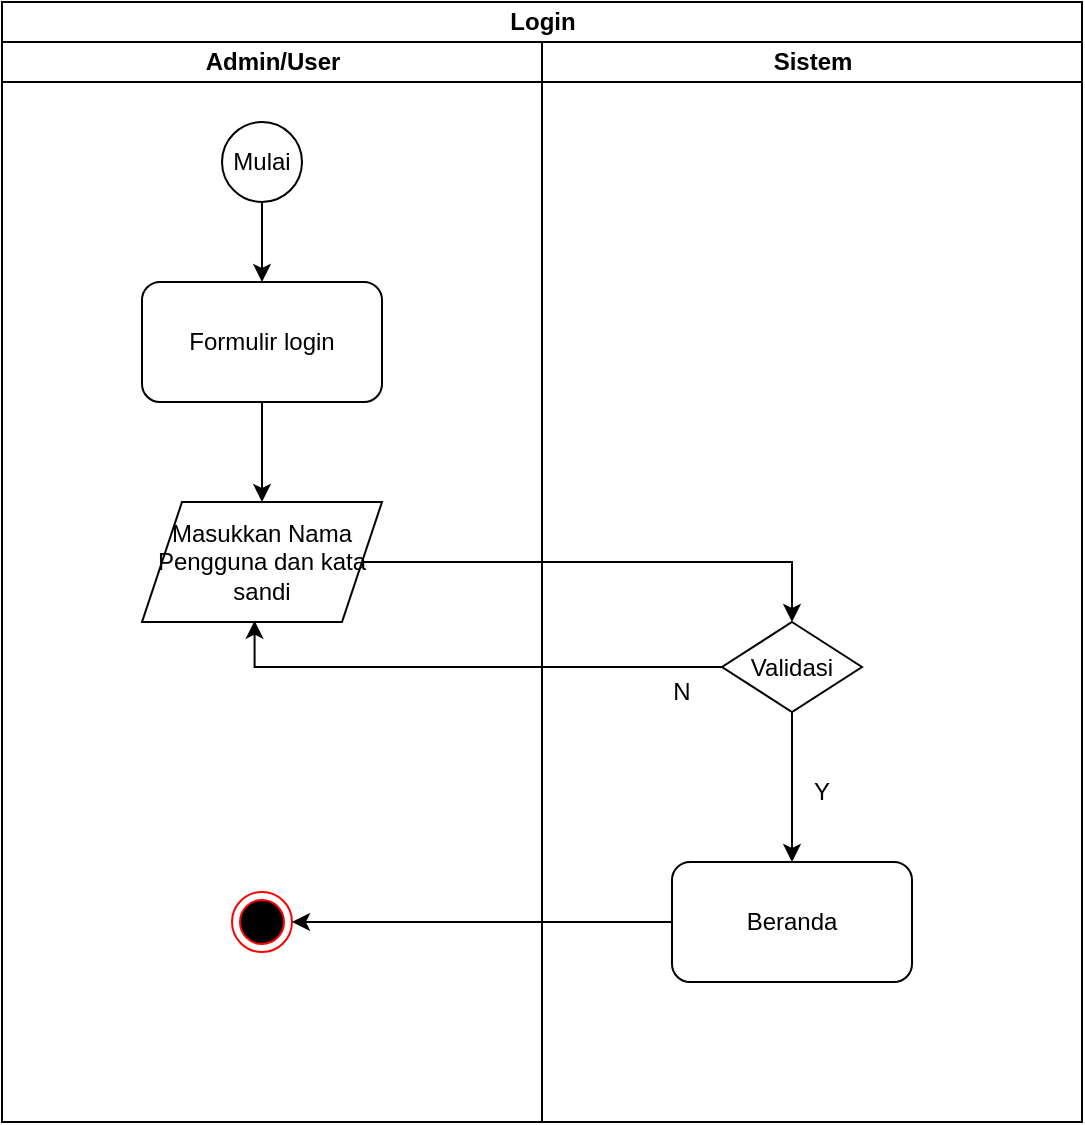 <mxfile version="24.2.8" type="github">
  <diagram name="Page-1" id="4k5wG5B2SytiDILw_4JH">
    <mxGraphModel dx="1060" dy="680" grid="1" gridSize="10" guides="1" tooltips="1" connect="1" arrows="1" fold="1" page="1" pageScale="1" pageWidth="1100" pageHeight="850" math="0" shadow="0">
      <root>
        <mxCell id="0" />
        <mxCell id="1" parent="0" />
        <mxCell id="JaVjKlOENX6-CNTT5vU8-8" value="Login" style="swimlane;childLayout=stackLayout;resizeParent=1;resizeParentMax=0;startSize=20;html=1;" vertex="1" parent="1">
          <mxGeometry x="180" y="80" width="540" height="560" as="geometry" />
        </mxCell>
        <mxCell id="JaVjKlOENX6-CNTT5vU8-9" value="Admin/User" style="swimlane;startSize=20;html=1;" vertex="1" parent="JaVjKlOENX6-CNTT5vU8-8">
          <mxGeometry y="20" width="270" height="540" as="geometry" />
        </mxCell>
        <mxCell id="JaVjKlOENX6-CNTT5vU8-31" style="edgeStyle=orthogonalEdgeStyle;rounded=0;orthogonalLoop=1;jettySize=auto;html=1;entryX=0.5;entryY=0;entryDx=0;entryDy=0;" edge="1" parent="JaVjKlOENX6-CNTT5vU8-9" source="JaVjKlOENX6-CNTT5vU8-13" target="JaVjKlOENX6-CNTT5vU8-14">
          <mxGeometry relative="1" as="geometry" />
        </mxCell>
        <mxCell id="JaVjKlOENX6-CNTT5vU8-13" value="&lt;div&gt;Mulai&lt;/div&gt;" style="ellipse;whiteSpace=wrap;html=1;aspect=fixed;" vertex="1" parent="JaVjKlOENX6-CNTT5vU8-9">
          <mxGeometry x="110" y="40" width="40" height="40" as="geometry" />
        </mxCell>
        <mxCell id="JaVjKlOENX6-CNTT5vU8-16" value="" style="edgeStyle=orthogonalEdgeStyle;rounded=0;orthogonalLoop=1;jettySize=auto;html=1;entryX=0.5;entryY=0;entryDx=0;entryDy=0;" edge="1" parent="JaVjKlOENX6-CNTT5vU8-9" source="JaVjKlOENX6-CNTT5vU8-14" target="JaVjKlOENX6-CNTT5vU8-17">
          <mxGeometry relative="1" as="geometry">
            <mxPoint x="135" y="260" as="targetPoint" />
          </mxGeometry>
        </mxCell>
        <mxCell id="JaVjKlOENX6-CNTT5vU8-14" value="Formulir login" style="rounded=1;whiteSpace=wrap;html=1;" vertex="1" parent="JaVjKlOENX6-CNTT5vU8-9">
          <mxGeometry x="70" y="120" width="120" height="60" as="geometry" />
        </mxCell>
        <mxCell id="JaVjKlOENX6-CNTT5vU8-17" value="Masukkan Nama Pengguna dan kata sandi" style="shape=parallelogram;perimeter=parallelogramPerimeter;whiteSpace=wrap;html=1;fixedSize=1;" vertex="1" parent="JaVjKlOENX6-CNTT5vU8-9">
          <mxGeometry x="70" y="230" width="120" height="60" as="geometry" />
        </mxCell>
        <mxCell id="JaVjKlOENX6-CNTT5vU8-29" value="" style="ellipse;html=1;shape=endState;fillColor=#000000;strokeColor=#ff0000;" vertex="1" parent="JaVjKlOENX6-CNTT5vU8-9">
          <mxGeometry x="115" y="425" width="30" height="30" as="geometry" />
        </mxCell>
        <mxCell id="JaVjKlOENX6-CNTT5vU8-10" value="Sistem" style="swimlane;startSize=20;html=1;" vertex="1" parent="JaVjKlOENX6-CNTT5vU8-8">
          <mxGeometry x="270" y="20" width="270" height="540" as="geometry" />
        </mxCell>
        <mxCell id="JaVjKlOENX6-CNTT5vU8-25" value="" style="edgeStyle=orthogonalEdgeStyle;rounded=0;orthogonalLoop=1;jettySize=auto;html=1;" edge="1" parent="JaVjKlOENX6-CNTT5vU8-10" source="JaVjKlOENX6-CNTT5vU8-20" target="JaVjKlOENX6-CNTT5vU8-24">
          <mxGeometry relative="1" as="geometry" />
        </mxCell>
        <mxCell id="JaVjKlOENX6-CNTT5vU8-20" value="Validasi" style="rhombus;whiteSpace=wrap;html=1;" vertex="1" parent="JaVjKlOENX6-CNTT5vU8-10">
          <mxGeometry x="90" y="290" width="70" height="45" as="geometry" />
        </mxCell>
        <mxCell id="JaVjKlOENX6-CNTT5vU8-24" value="Beranda" style="rounded=1;whiteSpace=wrap;html=1;" vertex="1" parent="JaVjKlOENX6-CNTT5vU8-10">
          <mxGeometry x="65" y="410" width="120" height="60" as="geometry" />
        </mxCell>
        <mxCell id="JaVjKlOENX6-CNTT5vU8-27" value="Y" style="text;html=1;align=center;verticalAlign=middle;whiteSpace=wrap;rounded=0;" vertex="1" parent="JaVjKlOENX6-CNTT5vU8-10">
          <mxGeometry x="110" y="360" width="60" height="30" as="geometry" />
        </mxCell>
        <mxCell id="JaVjKlOENX6-CNTT5vU8-28" value="N" style="text;html=1;align=center;verticalAlign=middle;whiteSpace=wrap;rounded=0;" vertex="1" parent="JaVjKlOENX6-CNTT5vU8-10">
          <mxGeometry x="40" y="310" width="60" height="30" as="geometry" />
        </mxCell>
        <mxCell id="JaVjKlOENX6-CNTT5vU8-19" style="edgeStyle=orthogonalEdgeStyle;rounded=0;orthogonalLoop=1;jettySize=auto;html=1;entryX=0.5;entryY=0;entryDx=0;entryDy=0;" edge="1" parent="JaVjKlOENX6-CNTT5vU8-8" source="JaVjKlOENX6-CNTT5vU8-17" target="JaVjKlOENX6-CNTT5vU8-20">
          <mxGeometry relative="1" as="geometry">
            <mxPoint x="329" y="279" as="targetPoint" />
          </mxGeometry>
        </mxCell>
        <mxCell id="JaVjKlOENX6-CNTT5vU8-26" style="edgeStyle=orthogonalEdgeStyle;rounded=0;orthogonalLoop=1;jettySize=auto;html=1;entryX=0.469;entryY=0.989;entryDx=0;entryDy=0;entryPerimeter=0;" edge="1" parent="JaVjKlOENX6-CNTT5vU8-8" source="JaVjKlOENX6-CNTT5vU8-20" target="JaVjKlOENX6-CNTT5vU8-17">
          <mxGeometry relative="1" as="geometry" />
        </mxCell>
        <mxCell id="JaVjKlOENX6-CNTT5vU8-30" style="edgeStyle=orthogonalEdgeStyle;rounded=0;orthogonalLoop=1;jettySize=auto;html=1;entryX=1;entryY=0.5;entryDx=0;entryDy=0;" edge="1" parent="JaVjKlOENX6-CNTT5vU8-8" source="JaVjKlOENX6-CNTT5vU8-24" target="JaVjKlOENX6-CNTT5vU8-29">
          <mxGeometry relative="1" as="geometry" />
        </mxCell>
      </root>
    </mxGraphModel>
  </diagram>
</mxfile>
